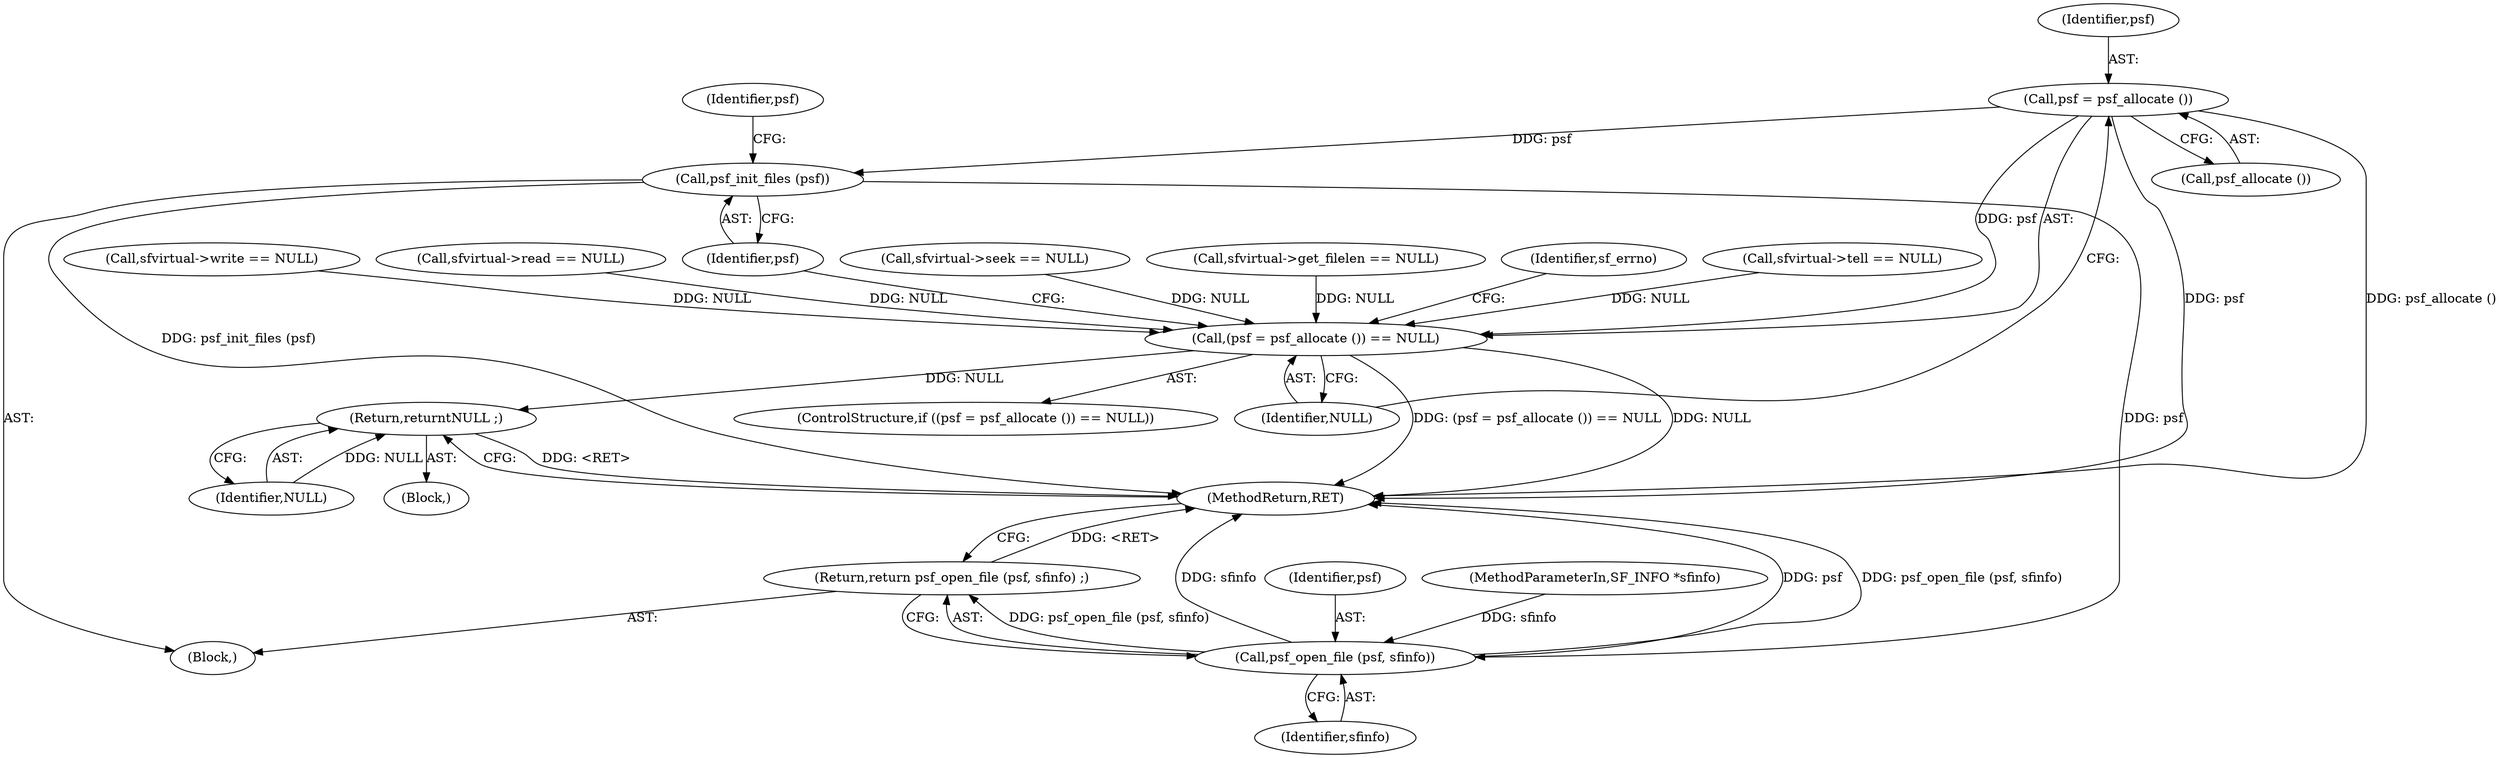 digraph "0_libsndfile_708e996c87c5fae77b104ccfeb8f6db784c32074_21@API" {
"1000190" [label="(Call,psf = psf_allocate ())"];
"1000189" [label="(Call,(psf = psf_allocate ()) == NULL)"];
"1000198" [label="(Return,return\tNULL ;)"];
"1000200" [label="(Call,psf_init_files (psf))"];
"1000226" [label="(Call,psf_open_file (psf, sfinfo))"];
"1000225" [label="(Return,return psf_open_file (psf, sfinfo) ;)"];
"1000227" [label="(Identifier,psf)"];
"1000204" [label="(Identifier,psf)"];
"1000190" [label="(Call,psf = psf_allocate ())"];
"1000194" [label="(Block,)"];
"1000192" [label="(Call,psf_allocate ())"];
"1000226" [label="(Call,psf_open_file (psf, sfinfo))"];
"1000200" [label="(Call,psf_init_files (psf))"];
"1000191" [label="(Identifier,psf)"];
"1000198" [label="(Return,return\tNULL ;)"];
"1000105" [label="(MethodParameterIn,SF_INFO *sfinfo)"];
"1000229" [label="(MethodReturn,RET)"];
"1000201" [label="(Identifier,psf)"];
"1000117" [label="(Call,sfvirtual->seek == NULL)"];
"1000189" [label="(Call,(psf = psf_allocate ()) == NULL)"];
"1000107" [label="(Block,)"];
"1000111" [label="(Call,sfvirtual->get_filelen == NULL)"];
"1000196" [label="(Identifier,sf_errno)"];
"1000228" [label="(Identifier,sfinfo)"];
"1000122" [label="(Call,sfvirtual->tell == NULL)"];
"1000225" [label="(Return,return psf_open_file (psf, sfinfo) ;)"];
"1000188" [label="(ControlStructure,if ((psf = psf_allocate ()) == NULL))"];
"1000172" [label="(Call,sfvirtual->write == NULL)"];
"1000147" [label="(Call,sfvirtual->read == NULL)"];
"1000193" [label="(Identifier,NULL)"];
"1000199" [label="(Identifier,NULL)"];
"1000190" -> "1000189"  [label="AST: "];
"1000190" -> "1000192"  [label="CFG: "];
"1000191" -> "1000190"  [label="AST: "];
"1000192" -> "1000190"  [label="AST: "];
"1000193" -> "1000190"  [label="CFG: "];
"1000190" -> "1000229"  [label="DDG: psf"];
"1000190" -> "1000229"  [label="DDG: psf_allocate ()"];
"1000190" -> "1000189"  [label="DDG: psf"];
"1000190" -> "1000200"  [label="DDG: psf"];
"1000189" -> "1000188"  [label="AST: "];
"1000189" -> "1000193"  [label="CFG: "];
"1000193" -> "1000189"  [label="AST: "];
"1000196" -> "1000189"  [label="CFG: "];
"1000201" -> "1000189"  [label="CFG: "];
"1000189" -> "1000229"  [label="DDG: (psf = psf_allocate ()) == NULL"];
"1000189" -> "1000229"  [label="DDG: NULL"];
"1000122" -> "1000189"  [label="DDG: NULL"];
"1000147" -> "1000189"  [label="DDG: NULL"];
"1000172" -> "1000189"  [label="DDG: NULL"];
"1000111" -> "1000189"  [label="DDG: NULL"];
"1000117" -> "1000189"  [label="DDG: NULL"];
"1000189" -> "1000198"  [label="DDG: NULL"];
"1000198" -> "1000194"  [label="AST: "];
"1000198" -> "1000199"  [label="CFG: "];
"1000199" -> "1000198"  [label="AST: "];
"1000229" -> "1000198"  [label="CFG: "];
"1000198" -> "1000229"  [label="DDG: <RET>"];
"1000199" -> "1000198"  [label="DDG: NULL"];
"1000200" -> "1000107"  [label="AST: "];
"1000200" -> "1000201"  [label="CFG: "];
"1000201" -> "1000200"  [label="AST: "];
"1000204" -> "1000200"  [label="CFG: "];
"1000200" -> "1000229"  [label="DDG: psf_init_files (psf)"];
"1000200" -> "1000226"  [label="DDG: psf"];
"1000226" -> "1000225"  [label="AST: "];
"1000226" -> "1000228"  [label="CFG: "];
"1000227" -> "1000226"  [label="AST: "];
"1000228" -> "1000226"  [label="AST: "];
"1000225" -> "1000226"  [label="CFG: "];
"1000226" -> "1000229"  [label="DDG: psf"];
"1000226" -> "1000229"  [label="DDG: psf_open_file (psf, sfinfo)"];
"1000226" -> "1000229"  [label="DDG: sfinfo"];
"1000226" -> "1000225"  [label="DDG: psf_open_file (psf, sfinfo)"];
"1000105" -> "1000226"  [label="DDG: sfinfo"];
"1000225" -> "1000107"  [label="AST: "];
"1000229" -> "1000225"  [label="CFG: "];
"1000225" -> "1000229"  [label="DDG: <RET>"];
}
